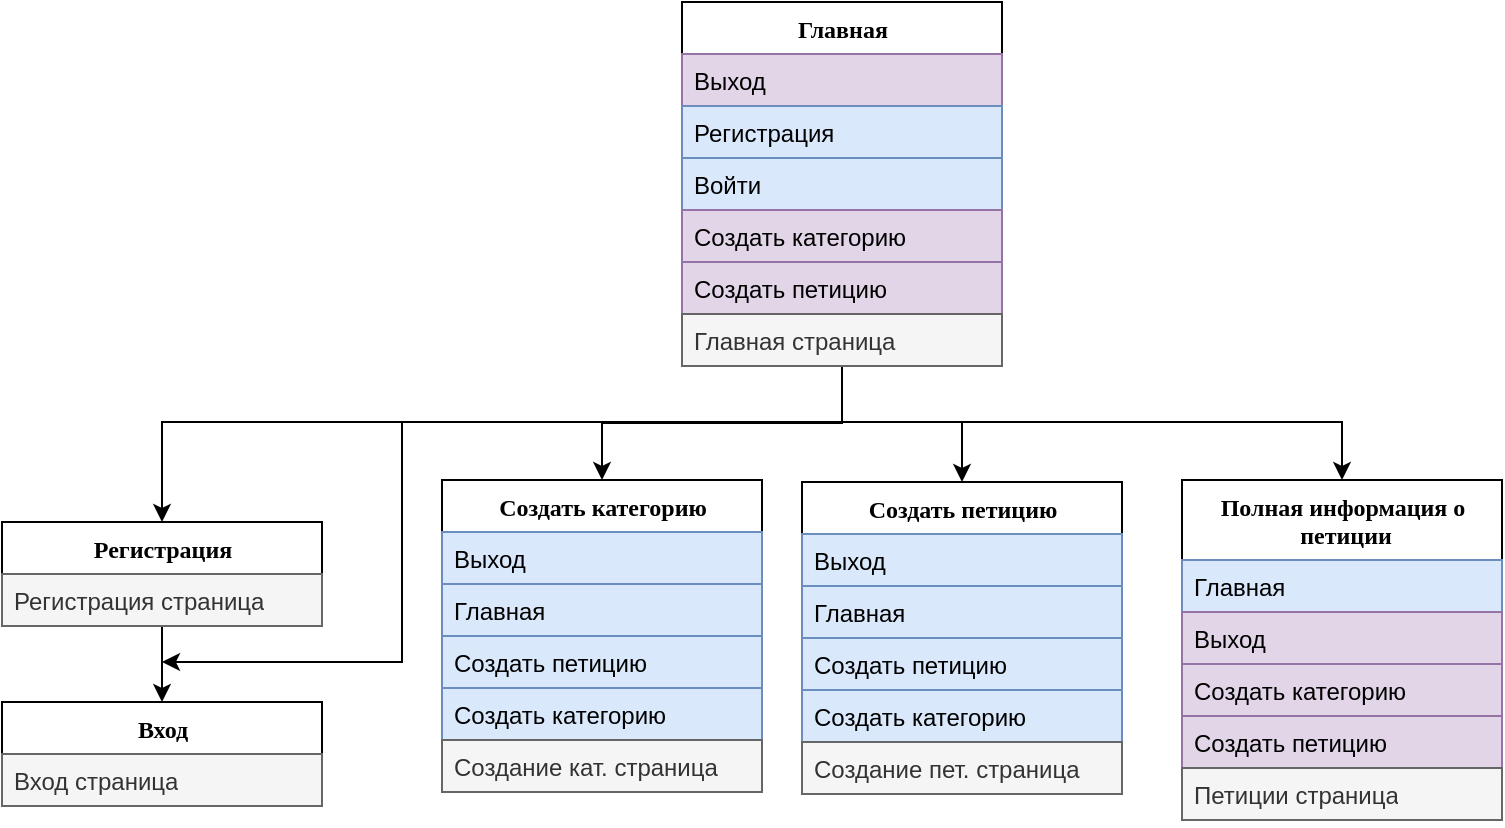 <mxfile version="25.0.3">
  <diagram name="Page-1" id="9f46799a-70d6-7492-0946-bef42562c5a5">
    <mxGraphModel dx="1434" dy="738" grid="1" gridSize="10" guides="1" tooltips="1" connect="1" arrows="1" fold="1" page="1" pageScale="1" pageWidth="1100" pageHeight="850" background="none" math="0" shadow="0">
      <root>
        <mxCell id="0" />
        <mxCell id="1" parent="0" />
        <mxCell id="GQVn5PlHZj_UBgNLAOUa-9" style="edgeStyle=orthogonalEdgeStyle;rounded=0;orthogonalLoop=1;jettySize=auto;html=1;entryX=0.5;entryY=0;entryDx=0;entryDy=0;" edge="1" parent="1" source="78961159f06e98e8-17" target="GQVn5PlHZj_UBgNLAOUa-2">
          <mxGeometry relative="1" as="geometry">
            <Array as="points">
              <mxPoint x="500" y="240" />
              <mxPoint x="160" y="240" />
            </Array>
          </mxGeometry>
        </mxCell>
        <mxCell id="GQVn5PlHZj_UBgNLAOUa-14" style="edgeStyle=orthogonalEdgeStyle;rounded=0;orthogonalLoop=1;jettySize=auto;html=1;strokeColor=default;endArrow=classic;endFill=1;" edge="1" parent="1" source="78961159f06e98e8-17">
          <mxGeometry relative="1" as="geometry">
            <mxPoint x="160" y="360" as="targetPoint" />
            <Array as="points">
              <mxPoint x="500" y="240" />
              <mxPoint x="280" y="240" />
              <mxPoint x="280" y="360" />
            </Array>
          </mxGeometry>
        </mxCell>
        <mxCell id="GQVn5PlHZj_UBgNLAOUa-22" style="edgeStyle=orthogonalEdgeStyle;rounded=0;orthogonalLoop=1;jettySize=auto;html=1;" edge="1" parent="1" source="78961159f06e98e8-17" target="GQVn5PlHZj_UBgNLAOUa-15">
          <mxGeometry relative="1" as="geometry" />
        </mxCell>
        <mxCell id="GQVn5PlHZj_UBgNLAOUa-29" style="edgeStyle=orthogonalEdgeStyle;rounded=0;orthogonalLoop=1;jettySize=auto;html=1;entryX=0.5;entryY=0;entryDx=0;entryDy=0;" edge="1" parent="1" source="78961159f06e98e8-17" target="GQVn5PlHZj_UBgNLAOUa-23">
          <mxGeometry relative="1" as="geometry">
            <Array as="points">
              <mxPoint x="500" y="240" />
              <mxPoint x="560" y="240" />
            </Array>
          </mxGeometry>
        </mxCell>
        <mxCell id="GQVn5PlHZj_UBgNLAOUa-38" style="edgeStyle=orthogonalEdgeStyle;rounded=0;orthogonalLoop=1;jettySize=auto;html=1;entryX=0.5;entryY=0;entryDx=0;entryDy=0;" edge="1" parent="1" source="78961159f06e98e8-17" target="GQVn5PlHZj_UBgNLAOUa-30">
          <mxGeometry relative="1" as="geometry">
            <Array as="points">
              <mxPoint x="500" y="240" />
              <mxPoint x="750" y="240" />
            </Array>
          </mxGeometry>
        </mxCell>
        <mxCell id="78961159f06e98e8-17" value="Главная" style="swimlane;html=1;fontStyle=1;align=center;verticalAlign=top;childLayout=stackLayout;horizontal=1;startSize=26;horizontalStack=0;resizeParent=1;resizeLast=0;collapsible=1;marginBottom=0;swimlaneFillColor=#ffffff;rounded=0;shadow=0;comic=0;labelBackgroundColor=none;strokeWidth=1;fillColor=none;fontFamily=Verdana;fontSize=12" parent="1" vertex="1">
          <mxGeometry x="420" y="30" width="160" height="182" as="geometry">
            <mxRectangle x="420" y="30" width="90" height="30" as="alternateBounds" />
          </mxGeometry>
        </mxCell>
        <mxCell id="78961159f06e98e8-25" value="Выход" style="text;html=1;strokeColor=#9673a6;fillColor=#e1d5e7;align=left;verticalAlign=top;spacingLeft=4;spacingRight=4;whiteSpace=wrap;overflow=hidden;rotatable=0;points=[[0,0.5],[1,0.5]];portConstraint=eastwest;" parent="78961159f06e98e8-17" vertex="1">
          <mxGeometry y="26" width="160" height="26" as="geometry" />
        </mxCell>
        <mxCell id="78961159f06e98e8-23" value="Регистрация" style="text;html=1;strokeColor=#6c8ebf;fillColor=#dae8fc;align=left;verticalAlign=top;spacingLeft=4;spacingRight=4;whiteSpace=wrap;overflow=hidden;rotatable=0;points=[[0,0.5],[1,0.5]];portConstraint=eastwest;" parent="78961159f06e98e8-17" vertex="1">
          <mxGeometry y="52" width="160" height="26" as="geometry" />
        </mxCell>
        <mxCell id="78961159f06e98e8-21" value="Войти" style="text;html=1;strokeColor=#6c8ebf;fillColor=#dae8fc;align=left;verticalAlign=top;spacingLeft=4;spacingRight=4;whiteSpace=wrap;overflow=hidden;rotatable=0;points=[[0,0.5],[1,0.5]];portConstraint=eastwest;" parent="78961159f06e98e8-17" vertex="1">
          <mxGeometry y="78" width="160" height="26" as="geometry" />
        </mxCell>
        <mxCell id="78961159f06e98e8-26" value="Создать категорию" style="text;html=1;strokeColor=#9673a6;fillColor=#e1d5e7;align=left;verticalAlign=top;spacingLeft=4;spacingRight=4;whiteSpace=wrap;overflow=hidden;rotatable=0;points=[[0,0.5],[1,0.5]];portConstraint=eastwest;" parent="78961159f06e98e8-17" vertex="1">
          <mxGeometry y="104" width="160" height="26" as="geometry" />
        </mxCell>
        <mxCell id="78961159f06e98e8-24" value="Создать петицию" style="text;html=1;strokeColor=#9673a6;fillColor=#e1d5e7;align=left;verticalAlign=top;spacingLeft=4;spacingRight=4;whiteSpace=wrap;overflow=hidden;rotatable=0;points=[[0,0.5],[1,0.5]];portConstraint=eastwest;" parent="78961159f06e98e8-17" vertex="1">
          <mxGeometry y="130" width="160" height="26" as="geometry" />
        </mxCell>
        <mxCell id="78961159f06e98e8-20" value="Главная страница" style="text;html=1;strokeColor=#666666;fillColor=#f5f5f5;align=left;verticalAlign=top;spacingLeft=4;spacingRight=4;whiteSpace=wrap;overflow=hidden;rotatable=0;points=[[0,0.5],[1,0.5]];portConstraint=eastwest;fontColor=#333333;" parent="78961159f06e98e8-17" vertex="1">
          <mxGeometry y="156" width="160" height="26" as="geometry" />
        </mxCell>
        <mxCell id="GQVn5PlHZj_UBgNLAOUa-12" style="edgeStyle=orthogonalEdgeStyle;rounded=0;orthogonalLoop=1;jettySize=auto;html=1;" edge="1" parent="1" source="GQVn5PlHZj_UBgNLAOUa-2" target="GQVn5PlHZj_UBgNLAOUa-10">
          <mxGeometry relative="1" as="geometry" />
        </mxCell>
        <mxCell id="GQVn5PlHZj_UBgNLAOUa-2" value="Регистрация" style="swimlane;html=1;fontStyle=1;align=center;verticalAlign=top;childLayout=stackLayout;horizontal=1;startSize=26;horizontalStack=0;resizeParent=1;resizeLast=0;collapsible=1;marginBottom=0;swimlaneFillColor=#ffffff;rounded=0;shadow=0;comic=0;labelBackgroundColor=none;strokeWidth=1;fillColor=none;fontFamily=Verdana;fontSize=12" vertex="1" parent="1">
          <mxGeometry x="80" y="290" width="160" height="52" as="geometry">
            <mxRectangle x="420" y="30" width="90" height="30" as="alternateBounds" />
          </mxGeometry>
        </mxCell>
        <mxCell id="GQVn5PlHZj_UBgNLAOUa-8" value="Регистрация страница" style="text;html=1;strokeColor=#666666;fillColor=#f5f5f5;align=left;verticalAlign=top;spacingLeft=4;spacingRight=4;whiteSpace=wrap;overflow=hidden;rotatable=0;points=[[0,0.5],[1,0.5]];portConstraint=eastwest;fontColor=#333333;" vertex="1" parent="GQVn5PlHZj_UBgNLAOUa-2">
          <mxGeometry y="26" width="160" height="26" as="geometry" />
        </mxCell>
        <mxCell id="GQVn5PlHZj_UBgNLAOUa-10" value="Вход" style="swimlane;html=1;fontStyle=1;align=center;verticalAlign=top;childLayout=stackLayout;horizontal=1;startSize=26;horizontalStack=0;resizeParent=1;resizeLast=0;collapsible=1;marginBottom=0;swimlaneFillColor=#ffffff;rounded=0;shadow=0;comic=0;labelBackgroundColor=none;strokeWidth=1;fillColor=none;fontFamily=Verdana;fontSize=12" vertex="1" parent="1">
          <mxGeometry x="80" y="380" width="160" height="52" as="geometry">
            <mxRectangle x="420" y="30" width="90" height="30" as="alternateBounds" />
          </mxGeometry>
        </mxCell>
        <mxCell id="GQVn5PlHZj_UBgNLAOUa-11" value="Вход страница" style="text;html=1;strokeColor=#666666;fillColor=#f5f5f5;align=left;verticalAlign=top;spacingLeft=4;spacingRight=4;whiteSpace=wrap;overflow=hidden;rotatable=0;points=[[0,0.5],[1,0.5]];portConstraint=eastwest;fontColor=#333333;" vertex="1" parent="GQVn5PlHZj_UBgNLAOUa-10">
          <mxGeometry y="26" width="160" height="26" as="geometry" />
        </mxCell>
        <mxCell id="GQVn5PlHZj_UBgNLAOUa-15" value="Создать категорию" style="swimlane;html=1;fontStyle=1;align=center;verticalAlign=top;childLayout=stackLayout;horizontal=1;startSize=26;horizontalStack=0;resizeParent=1;resizeLast=0;collapsible=1;marginBottom=0;swimlaneFillColor=#ffffff;rounded=0;shadow=0;comic=0;labelBackgroundColor=none;strokeWidth=1;fillColor=none;fontFamily=Verdana;fontSize=12" vertex="1" parent="1">
          <mxGeometry x="300" y="269" width="160" height="156" as="geometry">
            <mxRectangle x="420" y="30" width="90" height="30" as="alternateBounds" />
          </mxGeometry>
        </mxCell>
        <mxCell id="GQVn5PlHZj_UBgNLAOUa-16" value="Выход" style="text;html=1;strokeColor=#6c8ebf;fillColor=#dae8fc;align=left;verticalAlign=top;spacingLeft=4;spacingRight=4;whiteSpace=wrap;overflow=hidden;rotatable=0;points=[[0,0.5],[1,0.5]];portConstraint=eastwest;" vertex="1" parent="GQVn5PlHZj_UBgNLAOUa-15">
          <mxGeometry y="26" width="160" height="26" as="geometry" />
        </mxCell>
        <mxCell id="GQVn5PlHZj_UBgNLAOUa-21" value="Главная" style="text;html=1;strokeColor=#6c8ebf;fillColor=#dae8fc;align=left;verticalAlign=top;spacingLeft=4;spacingRight=4;whiteSpace=wrap;overflow=hidden;rotatable=0;points=[[0,0.5],[1,0.5]];portConstraint=eastwest;" vertex="1" parent="GQVn5PlHZj_UBgNLAOUa-15">
          <mxGeometry y="52" width="160" height="26" as="geometry" />
        </mxCell>
        <mxCell id="GQVn5PlHZj_UBgNLAOUa-20" value="Создать петицию" style="text;html=1;strokeColor=#6c8ebf;fillColor=#dae8fc;align=left;verticalAlign=top;spacingLeft=4;spacingRight=4;whiteSpace=wrap;overflow=hidden;rotatable=0;points=[[0,0.5],[1,0.5]];portConstraint=eastwest;" vertex="1" parent="GQVn5PlHZj_UBgNLAOUa-15">
          <mxGeometry y="78" width="160" height="26" as="geometry" />
        </mxCell>
        <mxCell id="GQVn5PlHZj_UBgNLAOUa-19" value="Создать категорию" style="text;html=1;strokeColor=#6c8ebf;fillColor=#dae8fc;align=left;verticalAlign=top;spacingLeft=4;spacingRight=4;whiteSpace=wrap;overflow=hidden;rotatable=0;points=[[0,0.5],[1,0.5]];portConstraint=eastwest;" vertex="1" parent="GQVn5PlHZj_UBgNLAOUa-15">
          <mxGeometry y="104" width="160" height="26" as="geometry" />
        </mxCell>
        <mxCell id="GQVn5PlHZj_UBgNLAOUa-18" value="Создание кат. страница" style="text;html=1;align=left;verticalAlign=top;spacingLeft=4;spacingRight=4;whiteSpace=wrap;overflow=hidden;rotatable=0;points=[[0,0.5],[1,0.5]];portConstraint=eastwest;fillColor=#f5f5f5;fontColor=#333333;strokeColor=#666666;" vertex="1" parent="GQVn5PlHZj_UBgNLAOUa-15">
          <mxGeometry y="130" width="160" height="26" as="geometry" />
        </mxCell>
        <mxCell id="GQVn5PlHZj_UBgNLAOUa-23" value="Создать петицию" style="swimlane;html=1;fontStyle=1;align=center;verticalAlign=top;childLayout=stackLayout;horizontal=1;startSize=26;horizontalStack=0;resizeParent=1;resizeLast=0;collapsible=1;marginBottom=0;swimlaneFillColor=#ffffff;rounded=0;shadow=0;comic=0;labelBackgroundColor=none;strokeWidth=1;fillColor=none;fontFamily=Verdana;fontSize=12" vertex="1" parent="1">
          <mxGeometry x="480" y="270" width="160" height="156" as="geometry">
            <mxRectangle x="620" y="270" width="90" height="30" as="alternateBounds" />
          </mxGeometry>
        </mxCell>
        <mxCell id="GQVn5PlHZj_UBgNLAOUa-24" value="Выход" style="text;html=1;strokeColor=#6c8ebf;fillColor=#dae8fc;align=left;verticalAlign=top;spacingLeft=4;spacingRight=4;whiteSpace=wrap;overflow=hidden;rotatable=0;points=[[0,0.5],[1,0.5]];portConstraint=eastwest;" vertex="1" parent="GQVn5PlHZj_UBgNLAOUa-23">
          <mxGeometry y="26" width="160" height="26" as="geometry" />
        </mxCell>
        <mxCell id="GQVn5PlHZj_UBgNLAOUa-25" value="Главная" style="text;html=1;strokeColor=#6c8ebf;fillColor=#dae8fc;align=left;verticalAlign=top;spacingLeft=4;spacingRight=4;whiteSpace=wrap;overflow=hidden;rotatable=0;points=[[0,0.5],[1,0.5]];portConstraint=eastwest;" vertex="1" parent="GQVn5PlHZj_UBgNLAOUa-23">
          <mxGeometry y="52" width="160" height="26" as="geometry" />
        </mxCell>
        <mxCell id="GQVn5PlHZj_UBgNLAOUa-26" value="Создать петицию" style="text;html=1;strokeColor=#6c8ebf;fillColor=#dae8fc;align=left;verticalAlign=top;spacingLeft=4;spacingRight=4;whiteSpace=wrap;overflow=hidden;rotatable=0;points=[[0,0.5],[1,0.5]];portConstraint=eastwest;" vertex="1" parent="GQVn5PlHZj_UBgNLAOUa-23">
          <mxGeometry y="78" width="160" height="26" as="geometry" />
        </mxCell>
        <mxCell id="GQVn5PlHZj_UBgNLAOUa-27" value="Создать категорию" style="text;html=1;strokeColor=#6c8ebf;fillColor=#dae8fc;align=left;verticalAlign=top;spacingLeft=4;spacingRight=4;whiteSpace=wrap;overflow=hidden;rotatable=0;points=[[0,0.5],[1,0.5]];portConstraint=eastwest;" vertex="1" parent="GQVn5PlHZj_UBgNLAOUa-23">
          <mxGeometry y="104" width="160" height="26" as="geometry" />
        </mxCell>
        <mxCell id="GQVn5PlHZj_UBgNLAOUa-28" value="Создание пет. страница" style="text;html=1;align=left;verticalAlign=top;spacingLeft=4;spacingRight=4;whiteSpace=wrap;overflow=hidden;rotatable=0;points=[[0,0.5],[1,0.5]];portConstraint=eastwest;fillColor=#f5f5f5;fontColor=#333333;strokeColor=#666666;" vertex="1" parent="GQVn5PlHZj_UBgNLAOUa-23">
          <mxGeometry y="130" width="160" height="26" as="geometry" />
        </mxCell>
        <mxCell id="GQVn5PlHZj_UBgNLAOUa-30" value="Полная информация о&lt;div&gt;&amp;nbsp;петиции&lt;/div&gt;" style="swimlane;html=1;fontStyle=1;align=center;verticalAlign=top;childLayout=stackLayout;horizontal=1;startSize=40;horizontalStack=0;resizeParent=1;resizeLast=0;collapsible=1;marginBottom=0;swimlaneFillColor=#ffffff;rounded=0;shadow=0;comic=0;labelBackgroundColor=none;strokeWidth=1;fillColor=none;fontFamily=Verdana;fontSize=12" vertex="1" parent="1">
          <mxGeometry x="670" y="269" width="160" height="170" as="geometry">
            <mxRectangle x="840" y="270" width="90" height="30" as="alternateBounds" />
          </mxGeometry>
        </mxCell>
        <mxCell id="GQVn5PlHZj_UBgNLAOUa-33" value="Главная" style="text;html=1;strokeColor=#6c8ebf;fillColor=#dae8fc;align=left;verticalAlign=top;spacingLeft=4;spacingRight=4;whiteSpace=wrap;overflow=hidden;rotatable=0;points=[[0,0.5],[1,0.5]];portConstraint=eastwest;" vertex="1" parent="GQVn5PlHZj_UBgNLAOUa-30">
          <mxGeometry y="40" width="160" height="26" as="geometry" />
        </mxCell>
        <mxCell id="GQVn5PlHZj_UBgNLAOUa-31" value="Выход" style="text;html=1;strokeColor=#9673a6;fillColor=#e1d5e7;align=left;verticalAlign=top;spacingLeft=4;spacingRight=4;whiteSpace=wrap;overflow=hidden;rotatable=0;points=[[0,0.5],[1,0.5]];portConstraint=eastwest;" vertex="1" parent="GQVn5PlHZj_UBgNLAOUa-30">
          <mxGeometry y="66" width="160" height="26" as="geometry" />
        </mxCell>
        <mxCell id="GQVn5PlHZj_UBgNLAOUa-34" value="Создать категорию" style="text;html=1;strokeColor=#9673a6;fillColor=#e1d5e7;align=left;verticalAlign=top;spacingLeft=4;spacingRight=4;whiteSpace=wrap;overflow=hidden;rotatable=0;points=[[0,0.5],[1,0.5]];portConstraint=eastwest;" vertex="1" parent="GQVn5PlHZj_UBgNLAOUa-30">
          <mxGeometry y="92" width="160" height="26" as="geometry" />
        </mxCell>
        <mxCell id="GQVn5PlHZj_UBgNLAOUa-35" value="Создать петицию" style="text;html=1;strokeColor=#9673a6;fillColor=#e1d5e7;align=left;verticalAlign=top;spacingLeft=4;spacingRight=4;whiteSpace=wrap;overflow=hidden;rotatable=0;points=[[0,0.5],[1,0.5]];portConstraint=eastwest;" vertex="1" parent="GQVn5PlHZj_UBgNLAOUa-30">
          <mxGeometry y="118" width="160" height="26" as="geometry" />
        </mxCell>
        <mxCell id="GQVn5PlHZj_UBgNLAOUa-36" value="Петиции страница" style="text;html=1;strokeColor=#666666;fillColor=#f5f5f5;align=left;verticalAlign=top;spacingLeft=4;spacingRight=4;whiteSpace=wrap;overflow=hidden;rotatable=0;points=[[0,0.5],[1,0.5]];portConstraint=eastwest;fontColor=#333333;" vertex="1" parent="GQVn5PlHZj_UBgNLAOUa-30">
          <mxGeometry y="144" width="160" height="26" as="geometry" />
        </mxCell>
      </root>
    </mxGraphModel>
  </diagram>
</mxfile>
